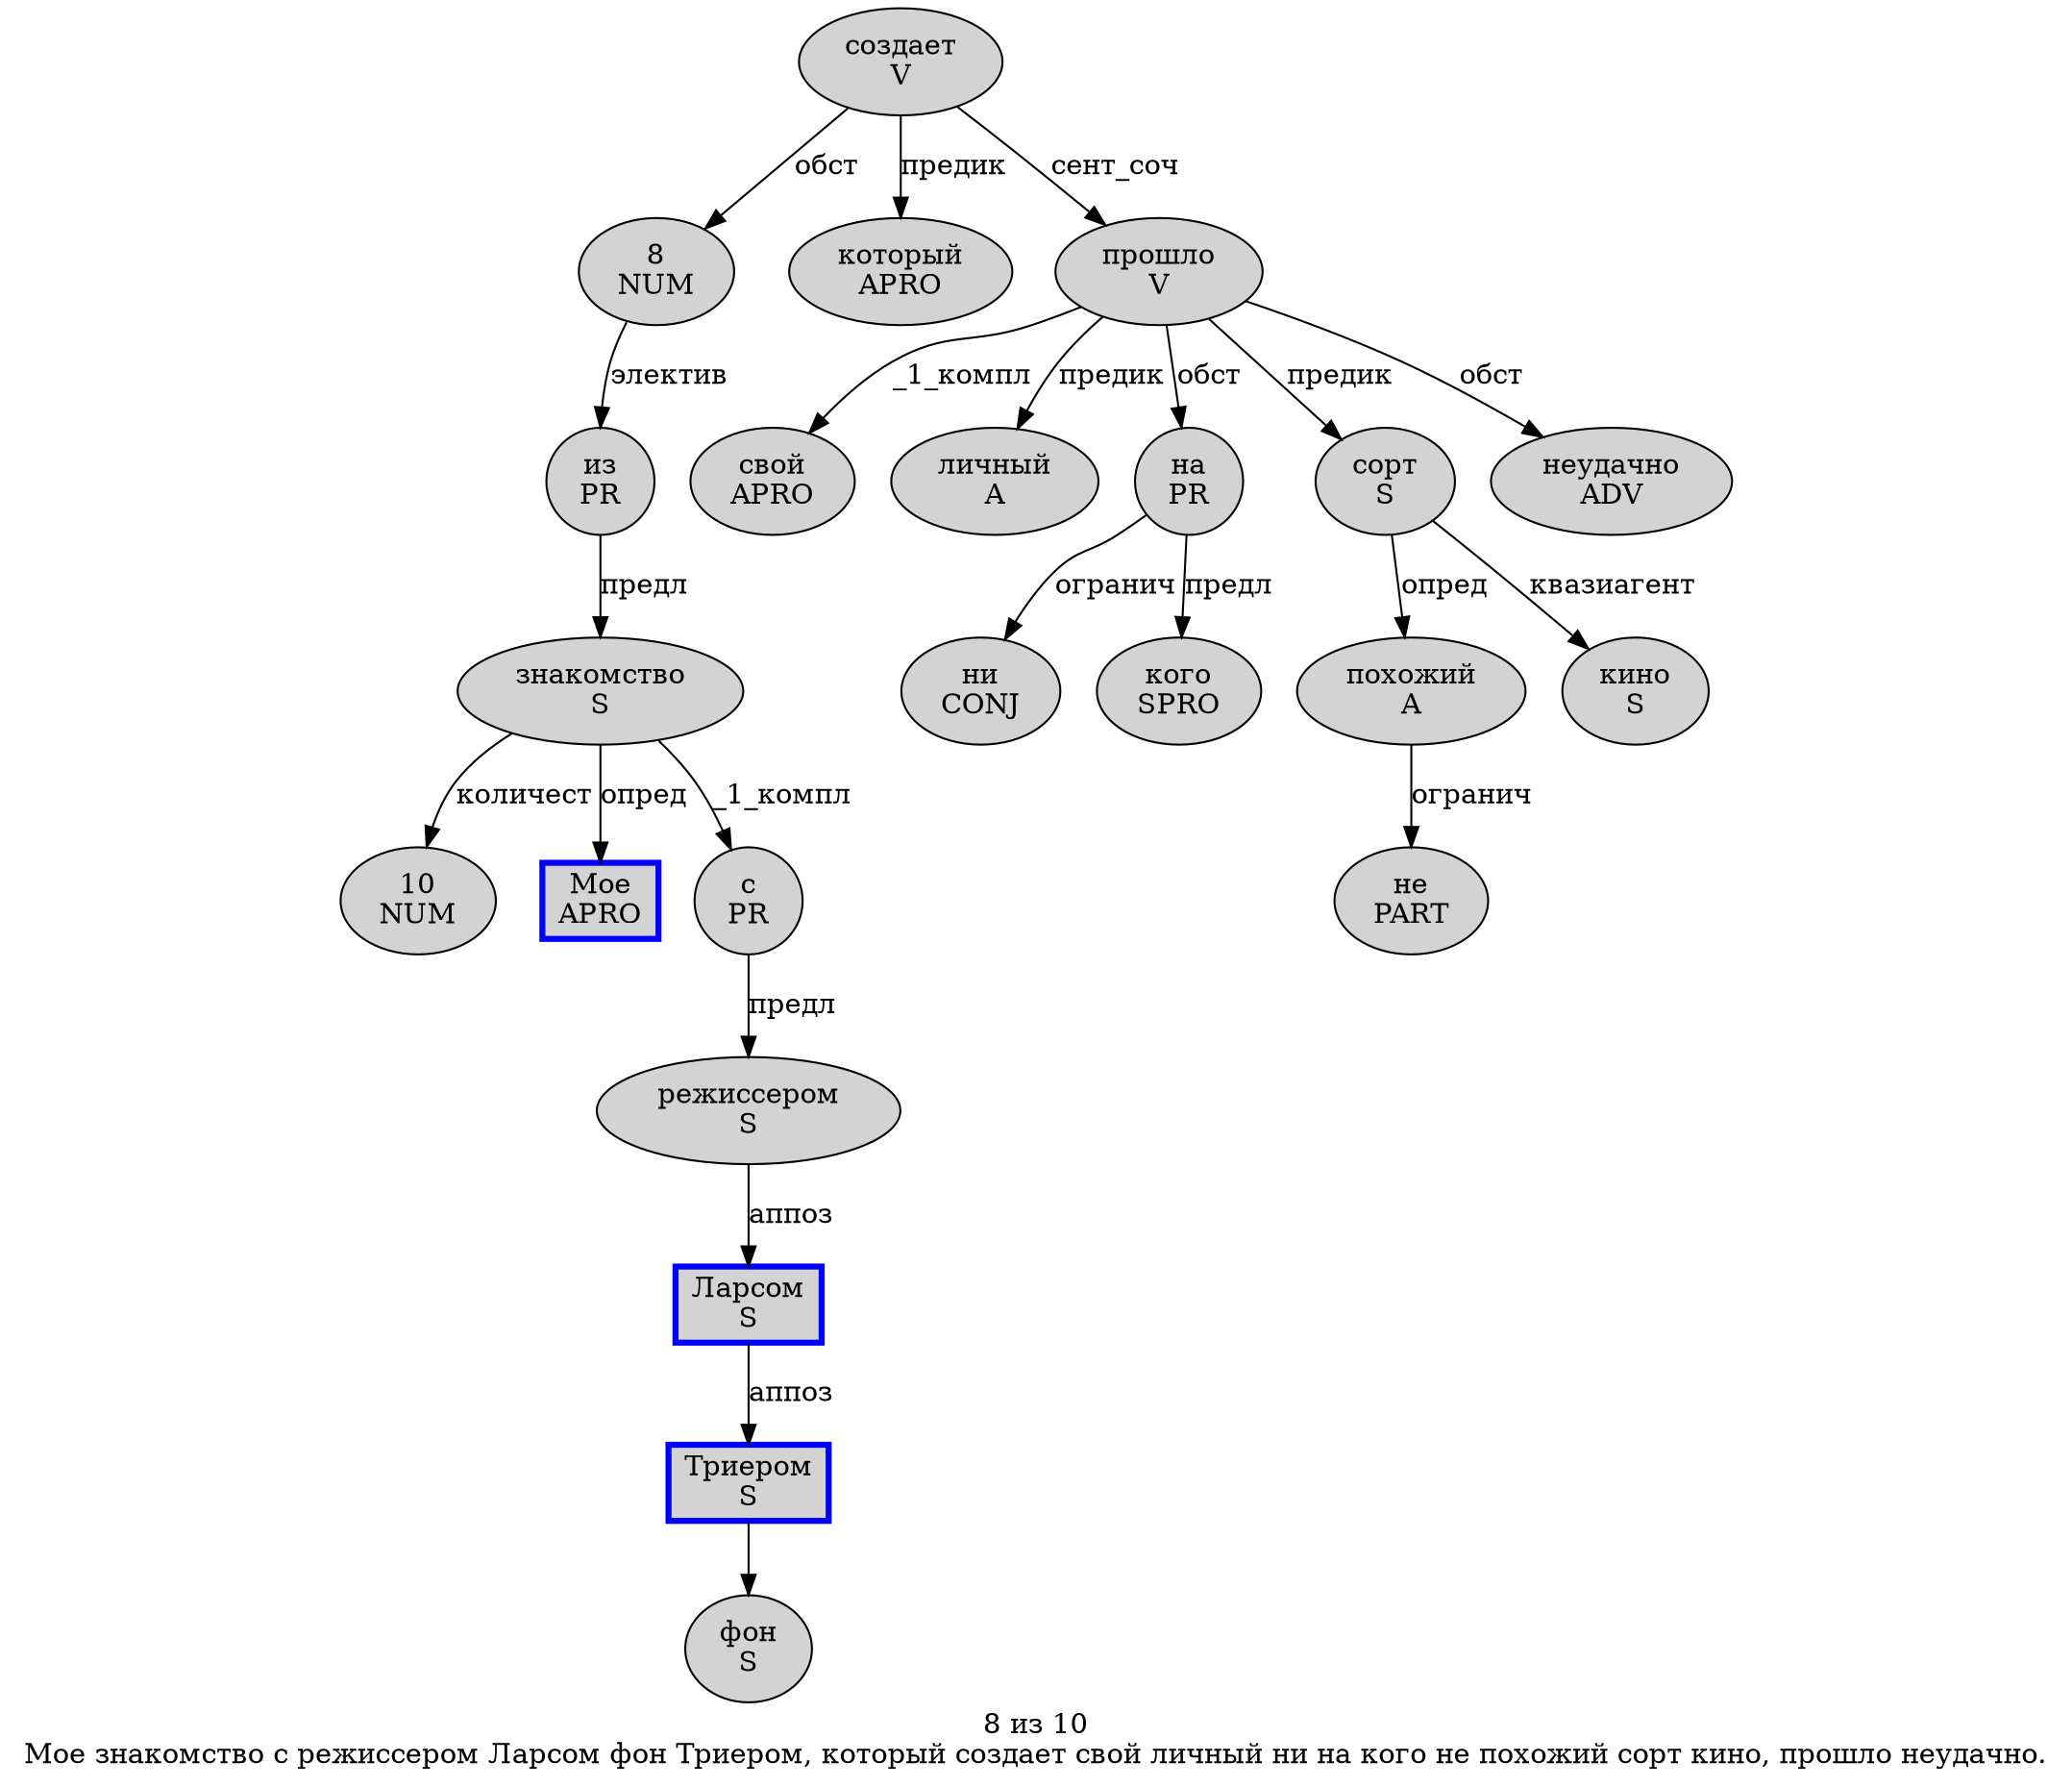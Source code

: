 digraph SENTENCE_1115 {
	graph [label="8 из 10
Мое знакомство с режиссером Ларсом фон Триером, который создает свой личный ни на кого не похожий сорт кино, прошло неудачно."]
	node [style=filled]
		0 [label="8
NUM" color="" fillcolor=lightgray penwidth=1 shape=ellipse]
		1 [label="из
PR" color="" fillcolor=lightgray penwidth=1 shape=ellipse]
		2 [label="10
NUM" color="" fillcolor=lightgray penwidth=1 shape=ellipse]
		3 [label="Мое
APRO" color=blue fillcolor=lightgray penwidth=3 shape=box]
		4 [label="знакомство
S" color="" fillcolor=lightgray penwidth=1 shape=ellipse]
		5 [label="с
PR" color="" fillcolor=lightgray penwidth=1 shape=ellipse]
		6 [label="режиссером
S" color="" fillcolor=lightgray penwidth=1 shape=ellipse]
		7 [label="Ларсом
S" color=blue fillcolor=lightgray penwidth=3 shape=box]
		8 [label="фон
S" color="" fillcolor=lightgray penwidth=1 shape=ellipse]
		9 [label="Триером
S" color=blue fillcolor=lightgray penwidth=3 shape=box]
		11 [label="который
APRO" color="" fillcolor=lightgray penwidth=1 shape=ellipse]
		12 [label="создает
V" color="" fillcolor=lightgray penwidth=1 shape=ellipse]
		13 [label="свой
APRO" color="" fillcolor=lightgray penwidth=1 shape=ellipse]
		14 [label="личный
A" color="" fillcolor=lightgray penwidth=1 shape=ellipse]
		15 [label="ни
CONJ" color="" fillcolor=lightgray penwidth=1 shape=ellipse]
		16 [label="на
PR" color="" fillcolor=lightgray penwidth=1 shape=ellipse]
		17 [label="кого
SPRO" color="" fillcolor=lightgray penwidth=1 shape=ellipse]
		18 [label="не
PART" color="" fillcolor=lightgray penwidth=1 shape=ellipse]
		19 [label="похожий
A" color="" fillcolor=lightgray penwidth=1 shape=ellipse]
		20 [label="сорт
S" color="" fillcolor=lightgray penwidth=1 shape=ellipse]
		21 [label="кино
S" color="" fillcolor=lightgray penwidth=1 shape=ellipse]
		23 [label="прошло
V" color="" fillcolor=lightgray penwidth=1 shape=ellipse]
		24 [label="неудачно
ADV" color="" fillcolor=lightgray penwidth=1 shape=ellipse]
			7 -> 9 [label="аппоз"]
			5 -> 6 [label="предл"]
			4 -> 2 [label="количест"]
			4 -> 3 [label="опред"]
			4 -> 5 [label="_1_компл"]
			23 -> 13 [label="_1_компл"]
			23 -> 14 [label="предик"]
			23 -> 16 [label="обст"]
			23 -> 20 [label="предик"]
			23 -> 24 [label="обст"]
			0 -> 1 [label="электив"]
			9 -> 8
			16 -> 15 [label="огранич"]
			16 -> 17 [label="предл"]
			6 -> 7 [label="аппоз"]
			1 -> 4 [label="предл"]
			12 -> 0 [label="обст"]
			12 -> 11 [label="предик"]
			12 -> 23 [label="сент_соч"]
			19 -> 18 [label="огранич"]
			20 -> 19 [label="опред"]
			20 -> 21 [label="квазиагент"]
}